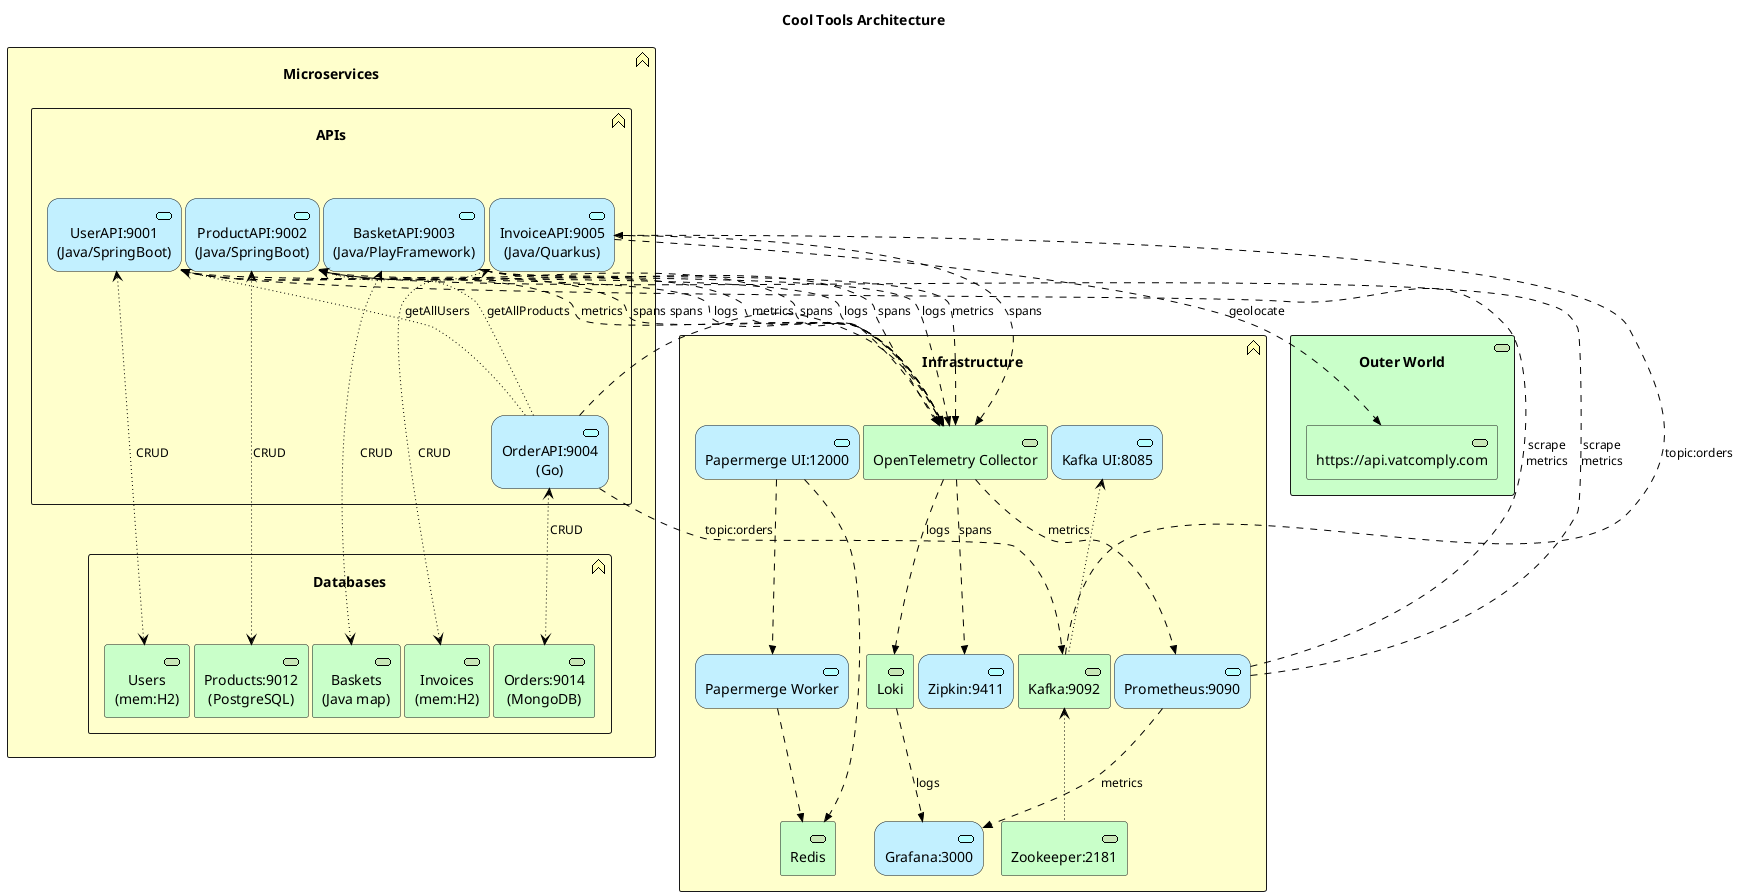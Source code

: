 @startuml Arch
skinparam nodesep 4
!include <archimate/Archimate>

title "Cool Tools Architecture"

rectangle "Microservices" <<$archimate/business-function>> #Business{
    rectangle "APIs" <<$archimate/business-function>> #Business{
        archimate #Application "UserAPI:9001\n(Java/SpringBoot)" as UserAPI <<application-service>>
        archimate #Application "ProductAPI:9002\n(Java/SpringBoot)" as ProductAPI <<application-service>>
        archimate #Application "BasketAPI:9003\n(Java/PlayFramework)" as BasketAPI <<application-service>>
        archimate #Application "OrderAPI:9004\n(Go)" as OrderAPI <<application-service>>
        archimate #Application "InvoiceAPI:9005\n(Java/Quarkus)" as InvoiceAPI <<application-service>>
    }

    rectangle "Databases" <<$archimate/business-function>> #Business{
        archimate #Technology "Users\n(mem:H2)" as UsersDB <<technology-service>>
        archimate #Technology "Products:9012\n(PostgreSQL)" as ProductsDB <<technology-service>>
        archimate #Technology "Baskets\n(Java map)" as BasketsDB <<technology-service>>
        archimate #Technology "Orders:9014\n(MongoDB)" as OrdersDB <<technology-service>>
        archimate #Technology "Invoices\n(mem:H2)" as InvoicesDB <<technology-service>>
    }
}

rectangle "Infrastructure" <<$archimate/business-function>> #Business{
    archimate #Technology "Kafka:9092" as Kafka <<technology-service>>
    archimate #Technology "Zookeeper:2181" as Zookeeper <<technology-service>>

    archimate #Application "Zipkin:9411" as Zipkin <<application-service>>
    archimate #Application "Grafana:3000" as Grafana <<application-service>>
    archimate #Application "Prometheus:9090" as Prometheus <<application-service>>
    archimate #Application "Kafka UI:8085" as KafkaUI <<application-service>>
    archimate #Application "Papermerge UI:12000" as PapermergeWeb <<application-service>>
    archimate #Application "Papermerge Worker" as PapermergeWorker <<application-service>>

    archimate #Technology "OpenTelemetry Collector" as OTC <<technology-service>>
    archimate #Technology Loki <<technology-service>>
    archimate #Technology Redis <<technology-service>>
}

rectangle "Outer World" <<$archimate/technology-service>> #Technology{
    archimate #Technology "https://api.vatcomply.com" as vatcomply <<technology-service>>
}

Rel_Access_rw(UserAPI, UsersDB, CRUD)
Rel_Access_rw(ProductAPI, ProductsDB, CRUD)
Rel_Access_rw(BasketAPI, BasketsDB, CRUD)
Rel_Access_rw(OrderAPI, OrdersDB, CRUD)
Rel_Access_rw(InvoiceAPI, InvoicesDB, CRUD)

Rel_Access_r(UserAPI, OrderAPI, getAllUsers)
Rel_Access_r(ProductAPI, OrderAPI, getAllProducts)

Rel_Access_r(KafkaUI, Kafka)
Rel_Access_r(Kafka, Zookeeper)
Rel_Flow(OrderAPI, Kafka, topic:orders)
Rel_Flow(Kafka, InvoiceAPI, topic:orders)

Rel_Flow(InvoiceAPI, vatcomply, geolocate)

Rel_Flow(PapermergeWeb, PapermergeWorker)
Rel_Flow(PapermergeWeb, Redis)
Rel_Flow(PapermergeWorker, Redis)

Rel_Flow(UserAPI, OTC, logs)
Rel_Flow(UserAPI, OTC, metrics)
Rel_Flow(UserAPI, OTC, spans)

Rel_Flow(ProductAPI, OTC, logs)
Rel_Flow(ProductAPI, OTC, metrics)
Rel_Flow(ProductAPI, OTC, spans)

Rel_Flow(BasketAPI, OTC, logs)
Rel_Flow(BasketAPI, OTC, metrics)
Rel_Flow(BasketAPI, OTC, spans)

Rel_Flow(OrderAPI, OTC, spans)

Rel_Flow(InvoiceAPI, OTC, spans)

Rel_Flow(Prometheus, UserAPI, "scrape\nmetrics")
Rel_Flow(Prometheus, ProductAPI, "scrape\nmetrics")

Rel_Flow(OTC, Loki, logs)
Rel_Flow(Loki, Grafana, logs)
Rel_Flow(OTC, Prometheus, metrics)
Rel_Flow(Prometheus, Grafana, metrics)
Rel_Flow(OTC, Zipkin, spans)

@enduml